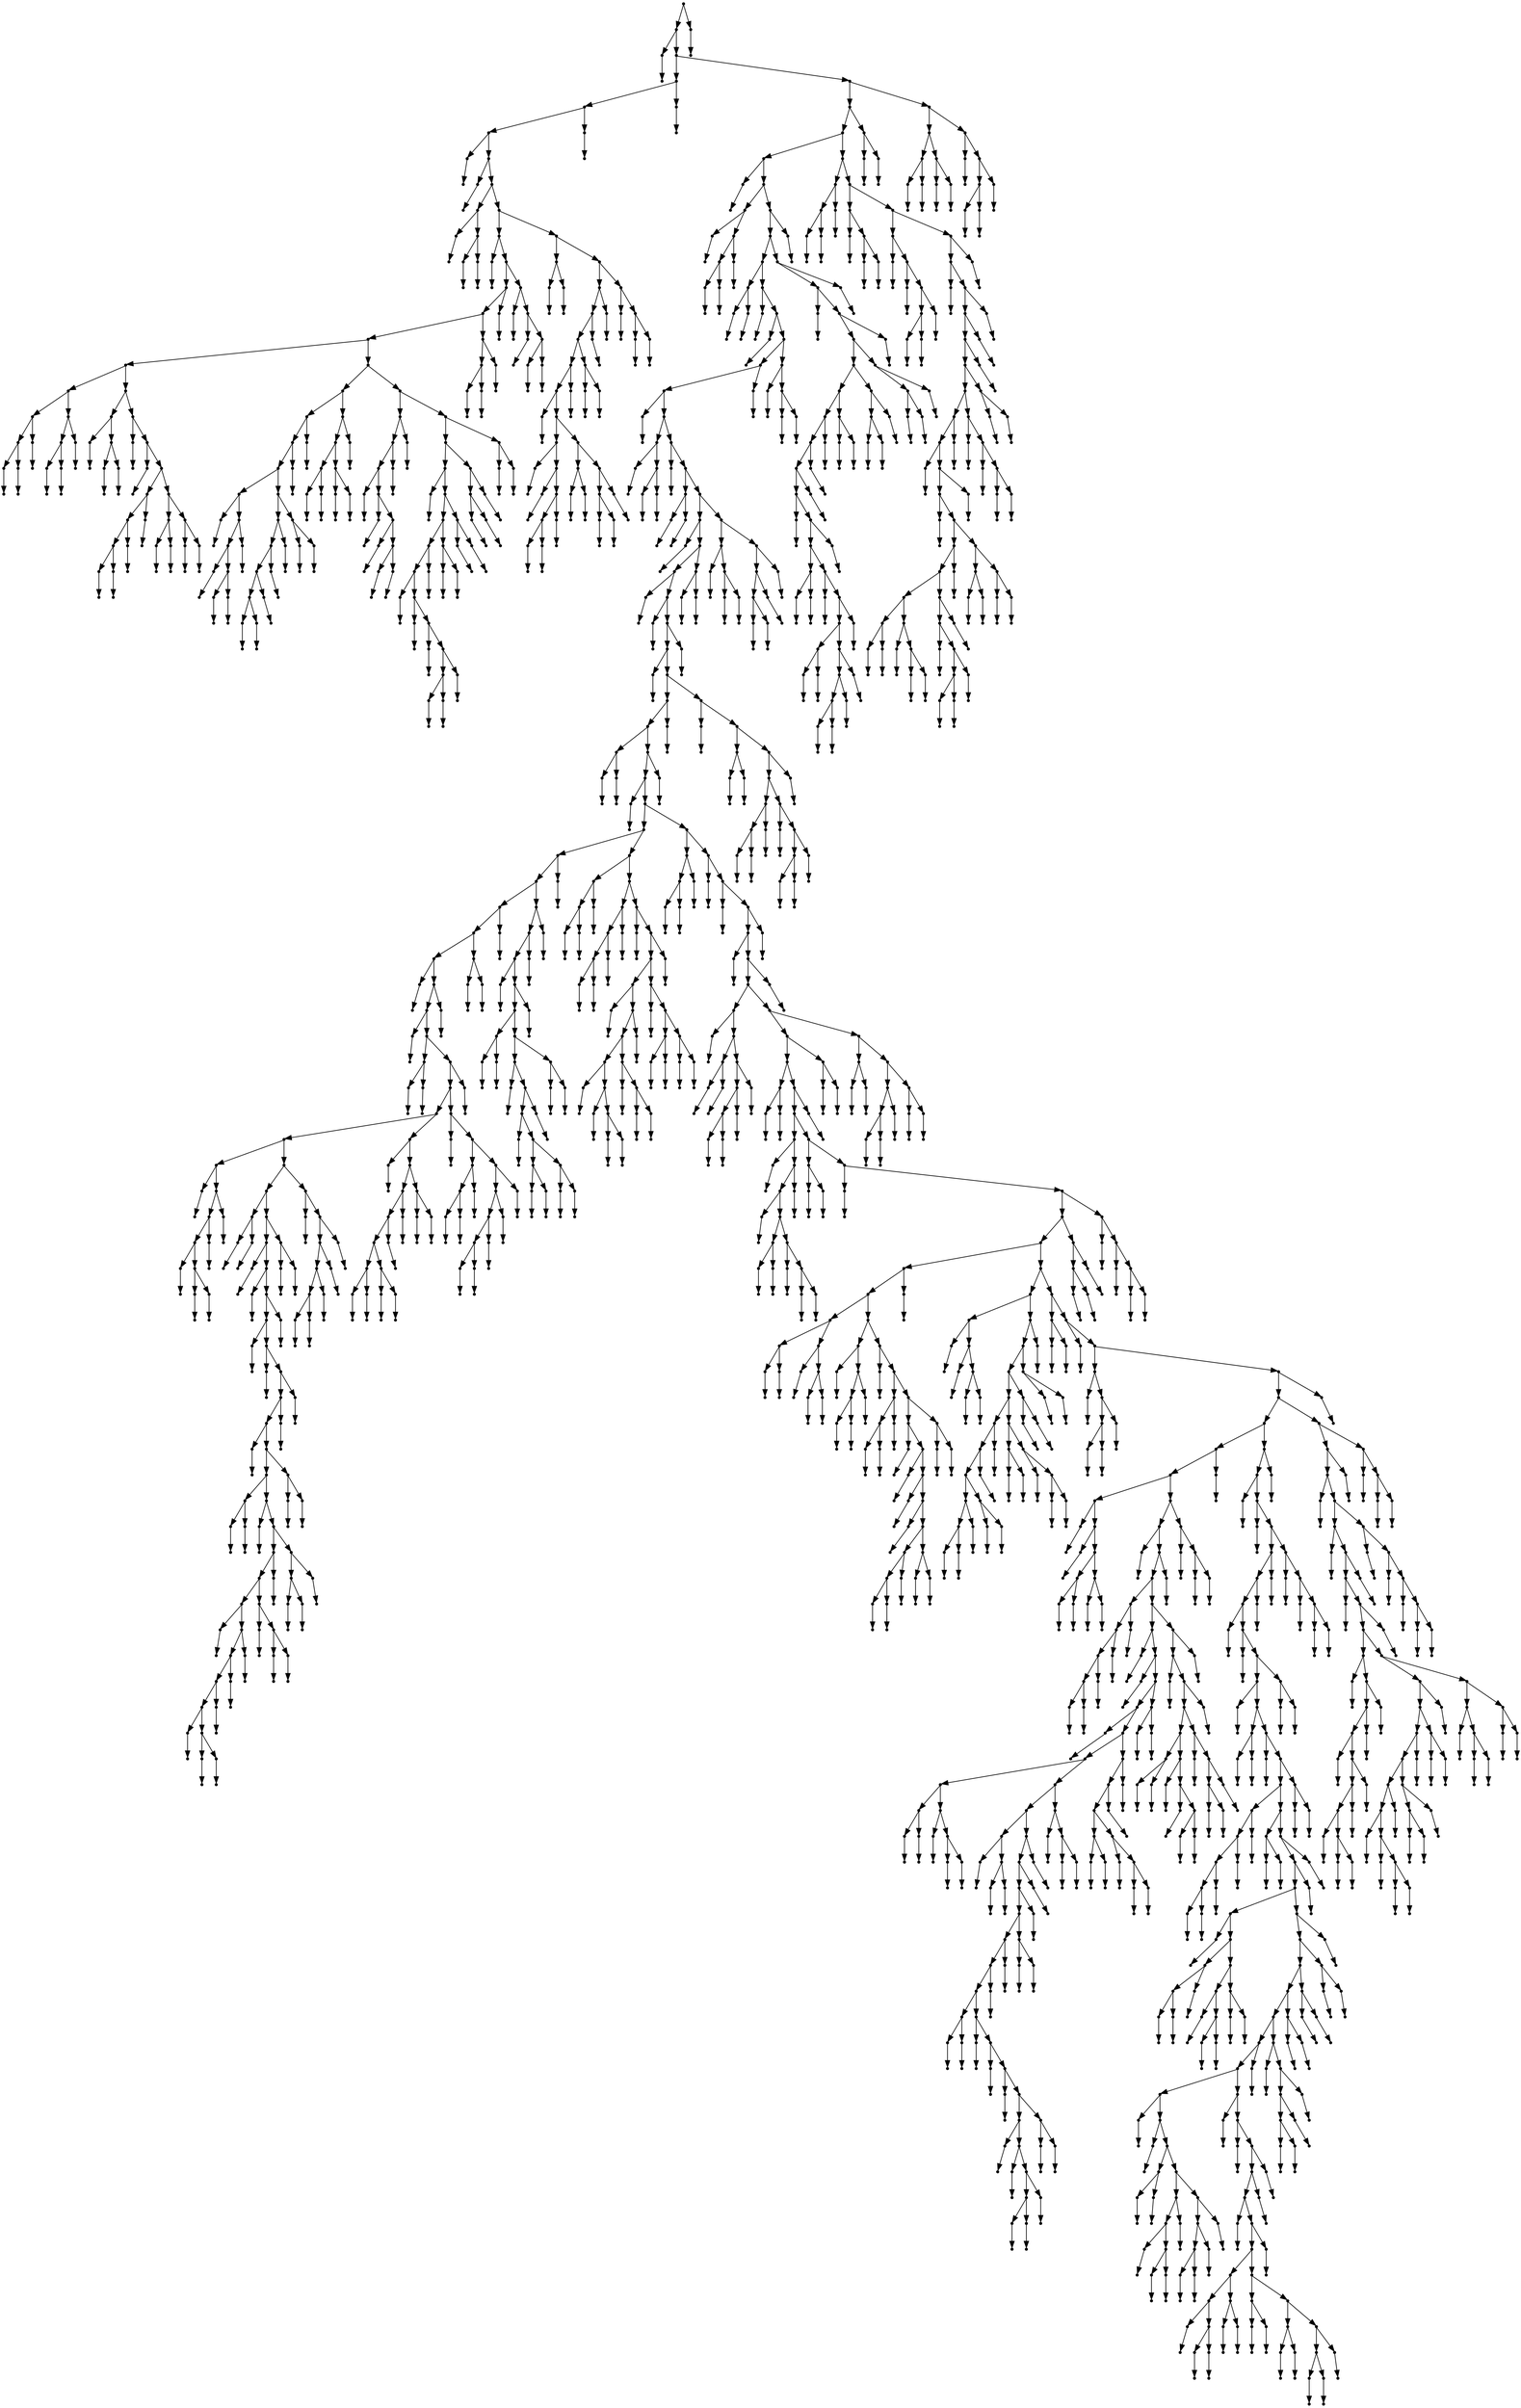 digraph {
  1885 [shape=point];
  1882 [shape=point];
  1 [shape=point];
  0 [shape=point];
  1881 [shape=point];
  297 [shape=point];
  294 [shape=point];
  291 [shape=point];
  3 [shape=point];
  2 [shape=point];
  290 [shape=point];
  5 [shape=point];
  4 [shape=point];
  289 [shape=point];
  13 [shape=point];
  7 [shape=point];
  6 [shape=point];
  12 [shape=point];
  9 [shape=point];
  8 [shape=point];
  11 [shape=point];
  10 [shape=point];
  288 [shape=point];
  225 [shape=point];
  15 [shape=point];
  14 [shape=point];
  224 [shape=point];
  212 [shape=point];
  209 [shape=point];
  200 [shape=point];
  71 [shape=point];
  32 [shape=point];
  23 [shape=point];
  20 [shape=point];
  17 [shape=point];
  16 [shape=point];
  19 [shape=point];
  18 [shape=point];
  22 [shape=point];
  21 [shape=point];
  31 [shape=point];
  28 [shape=point];
  25 [shape=point];
  24 [shape=point];
  27 [shape=point];
  26 [shape=point];
  30 [shape=point];
  29 [shape=point];
  70 [shape=point];
  40 [shape=point];
  34 [shape=point];
  33 [shape=point];
  39 [shape=point];
  36 [shape=point];
  35 [shape=point];
  38 [shape=point];
  37 [shape=point];
  69 [shape=point];
  42 [shape=point];
  41 [shape=point];
  68 [shape=point];
  44 [shape=point];
  43 [shape=point];
  67 [shape=point];
  55 [shape=point];
  52 [shape=point];
  49 [shape=point];
  46 [shape=point];
  45 [shape=point];
  48 [shape=point];
  47 [shape=point];
  51 [shape=point];
  50 [shape=point];
  54 [shape=point];
  53 [shape=point];
  66 [shape=point];
  60 [shape=point];
  57 [shape=point];
  56 [shape=point];
  59 [shape=point];
  58 [shape=point];
  65 [shape=point];
  62 [shape=point];
  61 [shape=point];
  64 [shape=point];
  63 [shape=point];
  199 [shape=point];
  127 [shape=point];
  112 [shape=point];
  109 [shape=point];
  106 [shape=point];
  85 [shape=point];
  73 [shape=point];
  72 [shape=point];
  84 [shape=point];
  81 [shape=point];
  75 [shape=point];
  74 [shape=point];
  80 [shape=point];
  77 [shape=point];
  76 [shape=point];
  79 [shape=point];
  78 [shape=point];
  83 [shape=point];
  82 [shape=point];
  105 [shape=point];
  99 [shape=point];
  96 [shape=point];
  93 [shape=point];
  90 [shape=point];
  87 [shape=point];
  86 [shape=point];
  89 [shape=point];
  88 [shape=point];
  92 [shape=point];
  91 [shape=point];
  95 [shape=point];
  94 [shape=point];
  98 [shape=point];
  97 [shape=point];
  104 [shape=point];
  101 [shape=point];
  100 [shape=point];
  103 [shape=point];
  102 [shape=point];
  108 [shape=point];
  107 [shape=point];
  111 [shape=point];
  110 [shape=point];
  126 [shape=point];
  123 [shape=point];
  117 [shape=point];
  114 [shape=point];
  113 [shape=point];
  116 [shape=point];
  115 [shape=point];
  122 [shape=point];
  119 [shape=point];
  118 [shape=point];
  121 [shape=point];
  120 [shape=point];
  125 [shape=point];
  124 [shape=point];
  198 [shape=point];
  147 [shape=point];
  144 [shape=point];
  141 [shape=point];
  129 [shape=point];
  128 [shape=point];
  140 [shape=point];
  131 [shape=point];
  130 [shape=point];
  139 [shape=point];
  133 [shape=point];
  132 [shape=point];
  138 [shape=point];
  135 [shape=point];
  134 [shape=point];
  137 [shape=point];
  136 [shape=point];
  143 [shape=point];
  142 [shape=point];
  146 [shape=point];
  145 [shape=point];
  197 [shape=point];
  191 [shape=point];
  182 [shape=point];
  149 [shape=point];
  148 [shape=point];
  181 [shape=point];
  175 [shape=point];
  169 [shape=point];
  166 [shape=point];
  151 [shape=point];
  150 [shape=point];
  165 [shape=point];
  153 [shape=point];
  152 [shape=point];
  164 [shape=point];
  155 [shape=point];
  154 [shape=point];
  163 [shape=point];
  160 [shape=point];
  157 [shape=point];
  156 [shape=point];
  159 [shape=point];
  158 [shape=point];
  162 [shape=point];
  161 [shape=point];
  168 [shape=point];
  167 [shape=point];
  174 [shape=point];
  171 [shape=point];
  170 [shape=point];
  173 [shape=point];
  172 [shape=point];
  180 [shape=point];
  177 [shape=point];
  176 [shape=point];
  179 [shape=point];
  178 [shape=point];
  190 [shape=point];
  187 [shape=point];
  184 [shape=point];
  183 [shape=point];
  186 [shape=point];
  185 [shape=point];
  189 [shape=point];
  188 [shape=point];
  196 [shape=point];
  193 [shape=point];
  192 [shape=point];
  195 [shape=point];
  194 [shape=point];
  208 [shape=point];
  205 [shape=point];
  202 [shape=point];
  201 [shape=point];
  204 [shape=point];
  203 [shape=point];
  207 [shape=point];
  206 [shape=point];
  211 [shape=point];
  210 [shape=point];
  223 [shape=point];
  214 [shape=point];
  213 [shape=point];
  222 [shape=point];
  216 [shape=point];
  215 [shape=point];
  221 [shape=point];
  218 [shape=point];
  217 [shape=point];
  220 [shape=point];
  219 [shape=point];
  287 [shape=point];
  230 [shape=point];
  227 [shape=point];
  226 [shape=point];
  229 [shape=point];
  228 [shape=point];
  286 [shape=point];
  277 [shape=point];
  274 [shape=point];
  271 [shape=point];
  265 [shape=point];
  262 [shape=point];
  232 [shape=point];
  231 [shape=point];
  261 [shape=point];
  246 [shape=point];
  234 [shape=point];
  233 [shape=point];
  245 [shape=point];
  236 [shape=point];
  235 [shape=point];
  244 [shape=point];
  241 [shape=point];
  238 [shape=point];
  237 [shape=point];
  240 [shape=point];
  239 [shape=point];
  243 [shape=point];
  242 [shape=point];
  260 [shape=point];
  251 [shape=point];
  248 [shape=point];
  247 [shape=point];
  250 [shape=point];
  249 [shape=point];
  259 [shape=point];
  256 [shape=point];
  253 [shape=point];
  252 [shape=point];
  255 [shape=point];
  254 [shape=point];
  258 [shape=point];
  257 [shape=point];
  264 [shape=point];
  263 [shape=point];
  270 [shape=point];
  267 [shape=point];
  266 [shape=point];
  269 [shape=point];
  268 [shape=point];
  273 [shape=point];
  272 [shape=point];
  276 [shape=point];
  275 [shape=point];
  285 [shape=point];
  279 [shape=point];
  278 [shape=point];
  284 [shape=point];
  281 [shape=point];
  280 [shape=point];
  283 [shape=point];
  282 [shape=point];
  293 [shape=point];
  292 [shape=point];
  296 [shape=point];
  295 [shape=point];
  1880 [shape=point];
  1856 [shape=point];
  1850 [shape=point];
  1727 [shape=point];
  299 [shape=point];
  298 [shape=point];
  1726 [shape=point];
  310 [shape=point];
  301 [shape=point];
  300 [shape=point];
  309 [shape=point];
  306 [shape=point];
  303 [shape=point];
  302 [shape=point];
  305 [shape=point];
  304 [shape=point];
  308 [shape=point];
  307 [shape=point];
  1725 [shape=point];
  1722 [shape=point];
  1644 [shape=point];
  315 [shape=point];
  312 [shape=point];
  311 [shape=point];
  314 [shape=point];
  313 [shape=point];
  1643 [shape=point];
  317 [shape=point];
  316 [shape=point];
  1642 [shape=point];
  319 [shape=point];
  318 [shape=point];
  1641 [shape=point];
  1632 [shape=point];
  1629 [shape=point];
  321 [shape=point];
  320 [shape=point];
  1628 [shape=point];
  329 [shape=point];
  323 [shape=point];
  322 [shape=point];
  328 [shape=point];
  325 [shape=point];
  324 [shape=point];
  327 [shape=point];
  326 [shape=point];
  1627 [shape=point];
  331 [shape=point];
  330 [shape=point];
  1626 [shape=point];
  336 [shape=point];
  333 [shape=point];
  332 [shape=point];
  335 [shape=point];
  334 [shape=point];
  1625 [shape=point];
  1604 [shape=point];
  338 [shape=point];
  337 [shape=point];
  1603 [shape=point];
  1597 [shape=point];
  340 [shape=point];
  339 [shape=point];
  1596 [shape=point];
  342 [shape=point];
  341 [shape=point];
  1595 [shape=point];
  1592 [shape=point];
  344 [shape=point];
  343 [shape=point];
  1591 [shape=point];
  1558 [shape=point];
  1555 [shape=point];
  349 [shape=point];
  346 [shape=point];
  345 [shape=point];
  348 [shape=point];
  347 [shape=point];
  1554 [shape=point];
  1551 [shape=point];
  351 [shape=point];
  350 [shape=point];
  1550 [shape=point];
  677 [shape=point];
  608 [shape=point];
  605 [shape=point];
  560 [shape=point];
  557 [shape=point];
  551 [shape=point];
  353 [shape=point];
  352 [shape=point];
  550 [shape=point];
  547 [shape=point];
  355 [shape=point];
  354 [shape=point];
  546 [shape=point];
  360 [shape=point];
  357 [shape=point];
  356 [shape=point];
  359 [shape=point];
  358 [shape=point];
  545 [shape=point];
  542 [shape=point];
  515 [shape=point];
  488 [shape=point];
  377 [shape=point];
  362 [shape=point];
  361 [shape=point];
  376 [shape=point];
  373 [shape=point];
  370 [shape=point];
  364 [shape=point];
  363 [shape=point];
  369 [shape=point];
  366 [shape=point];
  365 [shape=point];
  368 [shape=point];
  367 [shape=point];
  372 [shape=point];
  371 [shape=point];
  375 [shape=point];
  374 [shape=point];
  487 [shape=point];
  469 [shape=point];
  382 [shape=point];
  379 [shape=point];
  378 [shape=point];
  381 [shape=point];
  380 [shape=point];
  468 [shape=point];
  462 [shape=point];
  384 [shape=point];
  383 [shape=point];
  461 [shape=point];
  386 [shape=point];
  385 [shape=point];
  460 [shape=point];
  457 [shape=point];
  388 [shape=point];
  387 [shape=point];
  456 [shape=point];
  390 [shape=point];
  389 [shape=point];
  455 [shape=point];
  452 [shape=point];
  449 [shape=point];
  392 [shape=point];
  391 [shape=point];
  448 [shape=point];
  442 [shape=point];
  397 [shape=point];
  394 [shape=point];
  393 [shape=point];
  396 [shape=point];
  395 [shape=point];
  441 [shape=point];
  399 [shape=point];
  398 [shape=point];
  440 [shape=point];
  431 [shape=point];
  428 [shape=point];
  419 [shape=point];
  401 [shape=point];
  400 [shape=point];
  418 [shape=point];
  415 [shape=point];
  412 [shape=point];
  409 [shape=point];
  403 [shape=point];
  402 [shape=point];
  408 [shape=point];
  405 [shape=point];
  404 [shape=point];
  407 [shape=point];
  406 [shape=point];
  411 [shape=point];
  410 [shape=point];
  414 [shape=point];
  413 [shape=point];
  417 [shape=point];
  416 [shape=point];
  427 [shape=point];
  421 [shape=point];
  420 [shape=point];
  426 [shape=point];
  423 [shape=point];
  422 [shape=point];
  425 [shape=point];
  424 [shape=point];
  430 [shape=point];
  429 [shape=point];
  439 [shape=point];
  436 [shape=point];
  433 [shape=point];
  432 [shape=point];
  435 [shape=point];
  434 [shape=point];
  438 [shape=point];
  437 [shape=point];
  447 [shape=point];
  444 [shape=point];
  443 [shape=point];
  446 [shape=point];
  445 [shape=point];
  451 [shape=point];
  450 [shape=point];
  454 [shape=point];
  453 [shape=point];
  459 [shape=point];
  458 [shape=point];
  467 [shape=point];
  464 [shape=point];
  463 [shape=point];
  466 [shape=point];
  465 [shape=point];
  486 [shape=point];
  471 [shape=point];
  470 [shape=point];
  485 [shape=point];
  482 [shape=point];
  479 [shape=point];
  476 [shape=point];
  473 [shape=point];
  472 [shape=point];
  475 [shape=point];
  474 [shape=point];
  478 [shape=point];
  477 [shape=point];
  481 [shape=point];
  480 [shape=point];
  484 [shape=point];
  483 [shape=point];
  514 [shape=point];
  490 [shape=point];
  489 [shape=point];
  513 [shape=point];
  507 [shape=point];
  504 [shape=point];
  501 [shape=point];
  495 [shape=point];
  492 [shape=point];
  491 [shape=point];
  494 [shape=point];
  493 [shape=point];
  500 [shape=point];
  497 [shape=point];
  496 [shape=point];
  499 [shape=point];
  498 [shape=point];
  503 [shape=point];
  502 [shape=point];
  506 [shape=point];
  505 [shape=point];
  512 [shape=point];
  509 [shape=point];
  508 [shape=point];
  511 [shape=point];
  510 [shape=point];
  541 [shape=point];
  517 [shape=point];
  516 [shape=point];
  540 [shape=point];
  525 [shape=point];
  522 [shape=point];
  519 [shape=point];
  518 [shape=point];
  521 [shape=point];
  520 [shape=point];
  524 [shape=point];
  523 [shape=point];
  539 [shape=point];
  536 [shape=point];
  533 [shape=point];
  530 [shape=point];
  527 [shape=point];
  526 [shape=point];
  529 [shape=point];
  528 [shape=point];
  532 [shape=point];
  531 [shape=point];
  535 [shape=point];
  534 [shape=point];
  538 [shape=point];
  537 [shape=point];
  544 [shape=point];
  543 [shape=point];
  549 [shape=point];
  548 [shape=point];
  556 [shape=point];
  553 [shape=point];
  552 [shape=point];
  555 [shape=point];
  554 [shape=point];
  559 [shape=point];
  558 [shape=point];
  604 [shape=point];
  601 [shape=point];
  598 [shape=point];
  562 [shape=point];
  561 [shape=point];
  597 [shape=point];
  594 [shape=point];
  567 [shape=point];
  564 [shape=point];
  563 [shape=point];
  566 [shape=point];
  565 [shape=point];
  593 [shape=point];
  587 [shape=point];
  569 [shape=point];
  568 [shape=point];
  586 [shape=point];
  583 [shape=point];
  571 [shape=point];
  570 [shape=point];
  582 [shape=point];
  576 [shape=point];
  573 [shape=point];
  572 [shape=point];
  575 [shape=point];
  574 [shape=point];
  581 [shape=point];
  578 [shape=point];
  577 [shape=point];
  580 [shape=point];
  579 [shape=point];
  585 [shape=point];
  584 [shape=point];
  592 [shape=point];
  589 [shape=point];
  588 [shape=point];
  591 [shape=point];
  590 [shape=point];
  596 [shape=point];
  595 [shape=point];
  600 [shape=point];
  599 [shape=point];
  603 [shape=point];
  602 [shape=point];
  607 [shape=point];
  606 [shape=point];
  676 [shape=point];
  616 [shape=point];
  613 [shape=point];
  610 [shape=point];
  609 [shape=point];
  612 [shape=point];
  611 [shape=point];
  615 [shape=point];
  614 [shape=point];
  675 [shape=point];
  627 [shape=point];
  624 [shape=point];
  621 [shape=point];
  618 [shape=point];
  617 [shape=point];
  620 [shape=point];
  619 [shape=point];
  623 [shape=point];
  622 [shape=point];
  626 [shape=point];
  625 [shape=point];
  674 [shape=point];
  629 [shape=point];
  628 [shape=point];
  673 [shape=point];
  670 [shape=point];
  655 [shape=point];
  631 [shape=point];
  630 [shape=point];
  654 [shape=point];
  651 [shape=point];
  642 [shape=point];
  633 [shape=point];
  632 [shape=point];
  641 [shape=point];
  635 [shape=point];
  634 [shape=point];
  640 [shape=point];
  637 [shape=point];
  636 [shape=point];
  639 [shape=point];
  638 [shape=point];
  650 [shape=point];
  644 [shape=point];
  643 [shape=point];
  649 [shape=point];
  646 [shape=point];
  645 [shape=point];
  648 [shape=point];
  647 [shape=point];
  653 [shape=point];
  652 [shape=point];
  669 [shape=point];
  657 [shape=point];
  656 [shape=point];
  668 [shape=point];
  662 [shape=point];
  659 [shape=point];
  658 [shape=point];
  661 [shape=point];
  660 [shape=point];
  667 [shape=point];
  664 [shape=point];
  663 [shape=point];
  666 [shape=point];
  665 [shape=point];
  672 [shape=point];
  671 [shape=point];
  1549 [shape=point];
  685 [shape=point];
  682 [shape=point];
  679 [shape=point];
  678 [shape=point];
  681 [shape=point];
  680 [shape=point];
  684 [shape=point];
  683 [shape=point];
  1548 [shape=point];
  687 [shape=point];
  686 [shape=point];
  1547 [shape=point];
  689 [shape=point];
  688 [shape=point];
  1546 [shape=point];
  1543 [shape=point];
  691 [shape=point];
  690 [shape=point];
  1542 [shape=point];
  1539 [shape=point];
  711 [shape=point];
  693 [shape=point];
  692 [shape=point];
  710 [shape=point];
  698 [shape=point];
  695 [shape=point];
  694 [shape=point];
  697 [shape=point];
  696 [shape=point];
  709 [shape=point];
  706 [shape=point];
  703 [shape=point];
  700 [shape=point];
  699 [shape=point];
  702 [shape=point];
  701 [shape=point];
  705 [shape=point];
  704 [shape=point];
  708 [shape=point];
  707 [shape=point];
  1538 [shape=point];
  1517 [shape=point];
  1511 [shape=point];
  716 [shape=point];
  713 [shape=point];
  712 [shape=point];
  715 [shape=point];
  714 [shape=point];
  1510 [shape=point];
  1507 [shape=point];
  739 [shape=point];
  718 [shape=point];
  717 [shape=point];
  738 [shape=point];
  735 [shape=point];
  720 [shape=point];
  719 [shape=point];
  734 [shape=point];
  725 [shape=point];
  722 [shape=point];
  721 [shape=point];
  724 [shape=point];
  723 [shape=point];
  733 [shape=point];
  727 [shape=point];
  726 [shape=point];
  732 [shape=point];
  729 [shape=point];
  728 [shape=point];
  731 [shape=point];
  730 [shape=point];
  737 [shape=point];
  736 [shape=point];
  1506 [shape=point];
  744 [shape=point];
  741 [shape=point];
  740 [shape=point];
  743 [shape=point];
  742 [shape=point];
  1505 [shape=point];
  746 [shape=point];
  745 [shape=point];
  1504 [shape=point];
  1492 [shape=point];
  1483 [shape=point];
  820 [shape=point];
  817 [shape=point];
  760 [shape=point];
  751 [shape=point];
  748 [shape=point];
  747 [shape=point];
  750 [shape=point];
  749 [shape=point];
  759 [shape=point];
  753 [shape=point];
  752 [shape=point];
  758 [shape=point];
  755 [shape=point];
  754 [shape=point];
  757 [shape=point];
  756 [shape=point];
  816 [shape=point];
  771 [shape=point];
  762 [shape=point];
  761 [shape=point];
  770 [shape=point];
  767 [shape=point];
  764 [shape=point];
  763 [shape=point];
  766 [shape=point];
  765 [shape=point];
  769 [shape=point];
  768 [shape=point];
  815 [shape=point];
  773 [shape=point];
  772 [shape=point];
  814 [shape=point];
  781 [shape=point];
  778 [shape=point];
  775 [shape=point];
  774 [shape=point];
  777 [shape=point];
  776 [shape=point];
  780 [shape=point];
  779 [shape=point];
  813 [shape=point];
  807 [shape=point];
  783 [shape=point];
  782 [shape=point];
  806 [shape=point];
  785 [shape=point];
  784 [shape=point];
  805 [shape=point];
  787 [shape=point];
  786 [shape=point];
  804 [shape=point];
  789 [shape=point];
  788 [shape=point];
  803 [shape=point];
  797 [shape=point];
  794 [shape=point];
  791 [shape=point];
  790 [shape=point];
  793 [shape=point];
  792 [shape=point];
  796 [shape=point];
  795 [shape=point];
  802 [shape=point];
  799 [shape=point];
  798 [shape=point];
  801 [shape=point];
  800 [shape=point];
  812 [shape=point];
  809 [shape=point];
  808 [shape=point];
  811 [shape=point];
  810 [shape=point];
  819 [shape=point];
  818 [shape=point];
  1482 [shape=point];
  882 [shape=point];
  831 [shape=point];
  822 [shape=point];
  821 [shape=point];
  830 [shape=point];
  824 [shape=point];
  823 [shape=point];
  829 [shape=point];
  826 [shape=point];
  825 [shape=point];
  828 [shape=point];
  827 [shape=point];
  881 [shape=point];
  878 [shape=point];
  872 [shape=point];
  866 [shape=point];
  851 [shape=point];
  848 [shape=point];
  845 [shape=point];
  839 [shape=point];
  836 [shape=point];
  833 [shape=point];
  832 [shape=point];
  835 [shape=point];
  834 [shape=point];
  838 [shape=point];
  837 [shape=point];
  844 [shape=point];
  841 [shape=point];
  840 [shape=point];
  843 [shape=point];
  842 [shape=point];
  847 [shape=point];
  846 [shape=point];
  850 [shape=point];
  849 [shape=point];
  865 [shape=point];
  856 [shape=point];
  853 [shape=point];
  852 [shape=point];
  855 [shape=point];
  854 [shape=point];
  864 [shape=point];
  858 [shape=point];
  857 [shape=point];
  863 [shape=point];
  860 [shape=point];
  859 [shape=point];
  862 [shape=point];
  861 [shape=point];
  871 [shape=point];
  868 [shape=point];
  867 [shape=point];
  870 [shape=point];
  869 [shape=point];
  877 [shape=point];
  874 [shape=point];
  873 [shape=point];
  876 [shape=point];
  875 [shape=point];
  880 [shape=point];
  879 [shape=point];
  1481 [shape=point];
  887 [shape=point];
  884 [shape=point];
  883 [shape=point];
  886 [shape=point];
  885 [shape=point];
  1480 [shape=point];
  889 [shape=point];
  888 [shape=point];
  1479 [shape=point];
  900 [shape=point];
  891 [shape=point];
  890 [shape=point];
  899 [shape=point];
  896 [shape=point];
  893 [shape=point];
  892 [shape=point];
  895 [shape=point];
  894 [shape=point];
  898 [shape=point];
  897 [shape=point];
  1478 [shape=point];
  1475 [shape=point];
  1355 [shape=point];
  1115 [shape=point];
  1112 [shape=point];
  917 [shape=point];
  902 [shape=point];
  901 [shape=point];
  916 [shape=point];
  904 [shape=point];
  903 [shape=point];
  915 [shape=point];
  909 [shape=point];
  906 [shape=point];
  905 [shape=point];
  908 [shape=point];
  907 [shape=point];
  914 [shape=point];
  911 [shape=point];
  910 [shape=point];
  913 [shape=point];
  912 [shape=point];
  1111 [shape=point];
  1102 [shape=point];
  919 [shape=point];
  918 [shape=point];
  1101 [shape=point];
  1098 [shape=point];
  933 [shape=point];
  930 [shape=point];
  927 [shape=point];
  924 [shape=point];
  921 [shape=point];
  920 [shape=point];
  923 [shape=point];
  922 [shape=point];
  926 [shape=point];
  925 [shape=point];
  929 [shape=point];
  928 [shape=point];
  932 [shape=point];
  931 [shape=point];
  1097 [shape=point];
  1058 [shape=point];
  935 [shape=point];
  934 [shape=point];
  1057 [shape=point];
  937 [shape=point];
  936 [shape=point];
  1056 [shape=point];
  1050 [shape=point];
  939 [shape=point];
  938 [shape=point];
  1049 [shape=point];
  1028 [shape=point];
  953 [shape=point];
  944 [shape=point];
  941 [shape=point];
  940 [shape=point];
  943 [shape=point];
  942 [shape=point];
  952 [shape=point];
  946 [shape=point];
  945 [shape=point];
  951 [shape=point];
  948 [shape=point];
  947 [shape=point];
  950 [shape=point];
  949 [shape=point];
  1027 [shape=point];
  1018 [shape=point];
  961 [shape=point];
  955 [shape=point];
  954 [shape=point];
  960 [shape=point];
  957 [shape=point];
  956 [shape=point];
  959 [shape=point];
  958 [shape=point];
  1017 [shape=point];
  1014 [shape=point];
  1011 [shape=point];
  1008 [shape=point];
  1002 [shape=point];
  999 [shape=point];
  996 [shape=point];
  966 [shape=point];
  963 [shape=point];
  962 [shape=point];
  965 [shape=point];
  964 [shape=point];
  995 [shape=point];
  968 [shape=point];
  967 [shape=point];
  994 [shape=point];
  970 [shape=point];
  969 [shape=point];
  993 [shape=point];
  972 [shape=point];
  971 [shape=point];
  992 [shape=point];
  986 [shape=point];
  974 [shape=point];
  973 [shape=point];
  985 [shape=point];
  976 [shape=point];
  975 [shape=point];
  984 [shape=point];
  981 [shape=point];
  978 [shape=point];
  977 [shape=point];
  980 [shape=point];
  979 [shape=point];
  983 [shape=point];
  982 [shape=point];
  991 [shape=point];
  988 [shape=point];
  987 [shape=point];
  990 [shape=point];
  989 [shape=point];
  998 [shape=point];
  997 [shape=point];
  1001 [shape=point];
  1000 [shape=point];
  1007 [shape=point];
  1004 [shape=point];
  1003 [shape=point];
  1006 [shape=point];
  1005 [shape=point];
  1010 [shape=point];
  1009 [shape=point];
  1013 [shape=point];
  1012 [shape=point];
  1016 [shape=point];
  1015 [shape=point];
  1026 [shape=point];
  1020 [shape=point];
  1019 [shape=point];
  1025 [shape=point];
  1022 [shape=point];
  1021 [shape=point];
  1024 [shape=point];
  1023 [shape=point];
  1048 [shape=point];
  1045 [shape=point];
  1042 [shape=point];
  1033 [shape=point];
  1030 [shape=point];
  1029 [shape=point];
  1032 [shape=point];
  1031 [shape=point];
  1041 [shape=point];
  1035 [shape=point];
  1034 [shape=point];
  1040 [shape=point];
  1037 [shape=point];
  1036 [shape=point];
  1039 [shape=point];
  1038 [shape=point];
  1044 [shape=point];
  1043 [shape=point];
  1047 [shape=point];
  1046 [shape=point];
  1055 [shape=point];
  1052 [shape=point];
  1051 [shape=point];
  1054 [shape=point];
  1053 [shape=point];
  1096 [shape=point];
  1093 [shape=point];
  1060 [shape=point];
  1059 [shape=point];
  1092 [shape=point];
  1089 [shape=point];
  1077 [shape=point];
  1065 [shape=point];
  1062 [shape=point];
  1061 [shape=point];
  1064 [shape=point];
  1063 [shape=point];
  1076 [shape=point];
  1067 [shape=point];
  1066 [shape=point];
  1075 [shape=point];
  1069 [shape=point];
  1068 [shape=point];
  1074 [shape=point];
  1071 [shape=point];
  1070 [shape=point];
  1073 [shape=point];
  1072 [shape=point];
  1088 [shape=point];
  1079 [shape=point];
  1078 [shape=point];
  1087 [shape=point];
  1084 [shape=point];
  1081 [shape=point];
  1080 [shape=point];
  1083 [shape=point];
  1082 [shape=point];
  1086 [shape=point];
  1085 [shape=point];
  1091 [shape=point];
  1090 [shape=point];
  1095 [shape=point];
  1094 [shape=point];
  1100 [shape=point];
  1099 [shape=point];
  1110 [shape=point];
  1104 [shape=point];
  1103 [shape=point];
  1109 [shape=point];
  1106 [shape=point];
  1105 [shape=point];
  1108 [shape=point];
  1107 [shape=point];
  1114 [shape=point];
  1113 [shape=point];
  1354 [shape=point];
  1351 [shape=point];
  1117 [shape=point];
  1116 [shape=point];
  1350 [shape=point];
  1119 [shape=point];
  1118 [shape=point];
  1349 [shape=point];
  1337 [shape=point];
  1334 [shape=point];
  1331 [shape=point];
  1121 [shape=point];
  1120 [shape=point];
  1330 [shape=point];
  1123 [shape=point];
  1122 [shape=point];
  1329 [shape=point];
  1323 [shape=point];
  1125 [shape=point];
  1124 [shape=point];
  1322 [shape=point];
  1130 [shape=point];
  1127 [shape=point];
  1126 [shape=point];
  1129 [shape=point];
  1128 [shape=point];
  1321 [shape=point];
  1132 [shape=point];
  1131 [shape=point];
  1320 [shape=point];
  1314 [shape=point];
  1146 [shape=point];
  1143 [shape=point];
  1140 [shape=point];
  1137 [shape=point];
  1134 [shape=point];
  1133 [shape=point];
  1136 [shape=point];
  1135 [shape=point];
  1139 [shape=point];
  1138 [shape=point];
  1142 [shape=point];
  1141 [shape=point];
  1145 [shape=point];
  1144 [shape=point];
  1313 [shape=point];
  1151 [shape=point];
  1148 [shape=point];
  1147 [shape=point];
  1150 [shape=point];
  1149 [shape=point];
  1312 [shape=point];
  1309 [shape=point];
  1306 [shape=point];
  1177 [shape=point];
  1153 [shape=point];
  1152 [shape=point];
  1176 [shape=point];
  1161 [shape=point];
  1158 [shape=point];
  1155 [shape=point];
  1154 [shape=point];
  1157 [shape=point];
  1156 [shape=point];
  1160 [shape=point];
  1159 [shape=point];
  1175 [shape=point];
  1169 [shape=point];
  1163 [shape=point];
  1162 [shape=point];
  1168 [shape=point];
  1165 [shape=point];
  1164 [shape=point];
  1167 [shape=point];
  1166 [shape=point];
  1174 [shape=point];
  1171 [shape=point];
  1170 [shape=point];
  1173 [shape=point];
  1172 [shape=point];
  1305 [shape=point];
  1302 [shape=point];
  1296 [shape=point];
  1290 [shape=point];
  1284 [shape=point];
  1269 [shape=point];
  1266 [shape=point];
  1212 [shape=point];
  1179 [shape=point];
  1178 [shape=point];
  1211 [shape=point];
  1181 [shape=point];
  1180 [shape=point];
  1210 [shape=point];
  1186 [shape=point];
  1183 [shape=point];
  1182 [shape=point];
  1185 [shape=point];
  1184 [shape=point];
  1209 [shape=point];
  1197 [shape=point];
  1194 [shape=point];
  1188 [shape=point];
  1187 [shape=point];
  1193 [shape=point];
  1190 [shape=point];
  1189 [shape=point];
  1192 [shape=point];
  1191 [shape=point];
  1196 [shape=point];
  1195 [shape=point];
  1208 [shape=point];
  1205 [shape=point];
  1202 [shape=point];
  1199 [shape=point];
  1198 [shape=point];
  1201 [shape=point];
  1200 [shape=point];
  1204 [shape=point];
  1203 [shape=point];
  1207 [shape=point];
  1206 [shape=point];
  1265 [shape=point];
  1214 [shape=point];
  1213 [shape=point];
  1264 [shape=point];
  1216 [shape=point];
  1215 [shape=point];
  1263 [shape=point];
  1260 [shape=point];
  1257 [shape=point];
  1218 [shape=point];
  1217 [shape=point];
  1256 [shape=point];
  1253 [shape=point];
  1232 [shape=point];
  1226 [shape=point];
  1220 [shape=point];
  1219 [shape=point];
  1225 [shape=point];
  1222 [shape=point];
  1221 [shape=point];
  1224 [shape=point];
  1223 [shape=point];
  1231 [shape=point];
  1228 [shape=point];
  1227 [shape=point];
  1230 [shape=point];
  1229 [shape=point];
  1252 [shape=point];
  1237 [shape=point];
  1234 [shape=point];
  1233 [shape=point];
  1236 [shape=point];
  1235 [shape=point];
  1251 [shape=point];
  1242 [shape=point];
  1239 [shape=point];
  1238 [shape=point];
  1241 [shape=point];
  1240 [shape=point];
  1250 [shape=point];
  1247 [shape=point];
  1244 [shape=point];
  1243 [shape=point];
  1246 [shape=point];
  1245 [shape=point];
  1249 [shape=point];
  1248 [shape=point];
  1255 [shape=point];
  1254 [shape=point];
  1259 [shape=point];
  1258 [shape=point];
  1262 [shape=point];
  1261 [shape=point];
  1268 [shape=point];
  1267 [shape=point];
  1283 [shape=point];
  1271 [shape=point];
  1270 [shape=point];
  1282 [shape=point];
  1279 [shape=point];
  1276 [shape=point];
  1273 [shape=point];
  1272 [shape=point];
  1275 [shape=point];
  1274 [shape=point];
  1278 [shape=point];
  1277 [shape=point];
  1281 [shape=point];
  1280 [shape=point];
  1289 [shape=point];
  1286 [shape=point];
  1285 [shape=point];
  1288 [shape=point];
  1287 [shape=point];
  1295 [shape=point];
  1292 [shape=point];
  1291 [shape=point];
  1294 [shape=point];
  1293 [shape=point];
  1301 [shape=point];
  1298 [shape=point];
  1297 [shape=point];
  1300 [shape=point];
  1299 [shape=point];
  1304 [shape=point];
  1303 [shape=point];
  1308 [shape=point];
  1307 [shape=point];
  1311 [shape=point];
  1310 [shape=point];
  1319 [shape=point];
  1316 [shape=point];
  1315 [shape=point];
  1318 [shape=point];
  1317 [shape=point];
  1328 [shape=point];
  1325 [shape=point];
  1324 [shape=point];
  1327 [shape=point];
  1326 [shape=point];
  1333 [shape=point];
  1332 [shape=point];
  1336 [shape=point];
  1335 [shape=point];
  1348 [shape=point];
  1339 [shape=point];
  1338 [shape=point];
  1347 [shape=point];
  1341 [shape=point];
  1340 [shape=point];
  1346 [shape=point];
  1343 [shape=point];
  1342 [shape=point];
  1345 [shape=point];
  1344 [shape=point];
  1353 [shape=point];
  1352 [shape=point];
  1474 [shape=point];
  1465 [shape=point];
  1462 [shape=point];
  1357 [shape=point];
  1356 [shape=point];
  1461 [shape=point];
  1446 [shape=point];
  1359 [shape=point];
  1358 [shape=point];
  1445 [shape=point];
  1442 [shape=point];
  1361 [shape=point];
  1360 [shape=point];
  1441 [shape=point];
  1438 [shape=point];
  1387 [shape=point];
  1363 [shape=point];
  1362 [shape=point];
  1386 [shape=point];
  1383 [shape=point];
  1380 [shape=point];
  1365 [shape=point];
  1364 [shape=point];
  1379 [shape=point];
  1376 [shape=point];
  1373 [shape=point];
  1367 [shape=point];
  1366 [shape=point];
  1372 [shape=point];
  1369 [shape=point];
  1368 [shape=point];
  1371 [shape=point];
  1370 [shape=point];
  1375 [shape=point];
  1374 [shape=point];
  1378 [shape=point];
  1377 [shape=point];
  1382 [shape=point];
  1381 [shape=point];
  1385 [shape=point];
  1384 [shape=point];
  1437 [shape=point];
  1422 [shape=point];
  1419 [shape=point];
  1413 [shape=point];
  1410 [shape=point];
  1401 [shape=point];
  1398 [shape=point];
  1389 [shape=point];
  1388 [shape=point];
  1397 [shape=point];
  1391 [shape=point];
  1390 [shape=point];
  1396 [shape=point];
  1393 [shape=point];
  1392 [shape=point];
  1395 [shape=point];
  1394 [shape=point];
  1400 [shape=point];
  1399 [shape=point];
  1409 [shape=point];
  1406 [shape=point];
  1403 [shape=point];
  1402 [shape=point];
  1405 [shape=point];
  1404 [shape=point];
  1408 [shape=point];
  1407 [shape=point];
  1412 [shape=point];
  1411 [shape=point];
  1418 [shape=point];
  1415 [shape=point];
  1414 [shape=point];
  1417 [shape=point];
  1416 [shape=point];
  1421 [shape=point];
  1420 [shape=point];
  1436 [shape=point];
  1430 [shape=point];
  1424 [shape=point];
  1423 [shape=point];
  1429 [shape=point];
  1426 [shape=point];
  1425 [shape=point];
  1428 [shape=point];
  1427 [shape=point];
  1435 [shape=point];
  1432 [shape=point];
  1431 [shape=point];
  1434 [shape=point];
  1433 [shape=point];
  1440 [shape=point];
  1439 [shape=point];
  1444 [shape=point];
  1443 [shape=point];
  1460 [shape=point];
  1448 [shape=point];
  1447 [shape=point];
  1459 [shape=point];
  1450 [shape=point];
  1449 [shape=point];
  1458 [shape=point];
  1452 [shape=point];
  1451 [shape=point];
  1457 [shape=point];
  1454 [shape=point];
  1453 [shape=point];
  1456 [shape=point];
  1455 [shape=point];
  1464 [shape=point];
  1463 [shape=point];
  1473 [shape=point];
  1467 [shape=point];
  1466 [shape=point];
  1472 [shape=point];
  1469 [shape=point];
  1468 [shape=point];
  1471 [shape=point];
  1470 [shape=point];
  1477 [shape=point];
  1476 [shape=point];
  1491 [shape=point];
  1488 [shape=point];
  1485 [shape=point];
  1484 [shape=point];
  1487 [shape=point];
  1486 [shape=point];
  1490 [shape=point];
  1489 [shape=point];
  1503 [shape=point];
  1494 [shape=point];
  1493 [shape=point];
  1502 [shape=point];
  1496 [shape=point];
  1495 [shape=point];
  1501 [shape=point];
  1498 [shape=point];
  1497 [shape=point];
  1500 [shape=point];
  1499 [shape=point];
  1509 [shape=point];
  1508 [shape=point];
  1516 [shape=point];
  1513 [shape=point];
  1512 [shape=point];
  1515 [shape=point];
  1514 [shape=point];
  1537 [shape=point];
  1522 [shape=point];
  1519 [shape=point];
  1518 [shape=point];
  1521 [shape=point];
  1520 [shape=point];
  1536 [shape=point];
  1530 [shape=point];
  1527 [shape=point];
  1524 [shape=point];
  1523 [shape=point];
  1526 [shape=point];
  1525 [shape=point];
  1529 [shape=point];
  1528 [shape=point];
  1535 [shape=point];
  1532 [shape=point];
  1531 [shape=point];
  1534 [shape=point];
  1533 [shape=point];
  1541 [shape=point];
  1540 [shape=point];
  1545 [shape=point];
  1544 [shape=point];
  1553 [shape=point];
  1552 [shape=point];
  1557 [shape=point];
  1556 [shape=point];
  1590 [shape=point];
  1560 [shape=point];
  1559 [shape=point];
  1589 [shape=point];
  1565 [shape=point];
  1562 [shape=point];
  1561 [shape=point];
  1564 [shape=point];
  1563 [shape=point];
  1588 [shape=point];
  1585 [shape=point];
  1573 [shape=point];
  1570 [shape=point];
  1567 [shape=point];
  1566 [shape=point];
  1569 [shape=point];
  1568 [shape=point];
  1572 [shape=point];
  1571 [shape=point];
  1584 [shape=point];
  1575 [shape=point];
  1574 [shape=point];
  1583 [shape=point];
  1580 [shape=point];
  1577 [shape=point];
  1576 [shape=point];
  1579 [shape=point];
  1578 [shape=point];
  1582 [shape=point];
  1581 [shape=point];
  1587 [shape=point];
  1586 [shape=point];
  1594 [shape=point];
  1593 [shape=point];
  1602 [shape=point];
  1599 [shape=point];
  1598 [shape=point];
  1601 [shape=point];
  1600 [shape=point];
  1624 [shape=point];
  1612 [shape=point];
  1606 [shape=point];
  1605 [shape=point];
  1611 [shape=point];
  1608 [shape=point];
  1607 [shape=point];
  1610 [shape=point];
  1609 [shape=point];
  1623 [shape=point];
  1620 [shape=point];
  1617 [shape=point];
  1614 [shape=point];
  1613 [shape=point];
  1616 [shape=point];
  1615 [shape=point];
  1619 [shape=point];
  1618 [shape=point];
  1622 [shape=point];
  1621 [shape=point];
  1631 [shape=point];
  1630 [shape=point];
  1640 [shape=point];
  1634 [shape=point];
  1633 [shape=point];
  1639 [shape=point];
  1636 [shape=point];
  1635 [shape=point];
  1638 [shape=point];
  1637 [shape=point];
  1721 [shape=point];
  1718 [shape=point];
  1646 [shape=point];
  1645 [shape=point];
  1717 [shape=point];
  1714 [shape=point];
  1705 [shape=point];
  1696 [shape=point];
  1690 [shape=point];
  1687 [shape=point];
  1684 [shape=point];
  1681 [shape=point];
  1648 [shape=point];
  1647 [shape=point];
  1680 [shape=point];
  1677 [shape=point];
  1653 [shape=point];
  1650 [shape=point];
  1649 [shape=point];
  1652 [shape=point];
  1651 [shape=point];
  1676 [shape=point];
  1655 [shape=point];
  1654 [shape=point];
  1675 [shape=point];
  1672 [shape=point];
  1660 [shape=point];
  1657 [shape=point];
  1656 [shape=point];
  1659 [shape=point];
  1658 [shape=point];
  1671 [shape=point];
  1668 [shape=point];
  1665 [shape=point];
  1662 [shape=point];
  1661 [shape=point];
  1664 [shape=point];
  1663 [shape=point];
  1667 [shape=point];
  1666 [shape=point];
  1670 [shape=point];
  1669 [shape=point];
  1674 [shape=point];
  1673 [shape=point];
  1679 [shape=point];
  1678 [shape=point];
  1683 [shape=point];
  1682 [shape=point];
  1686 [shape=point];
  1685 [shape=point];
  1689 [shape=point];
  1688 [shape=point];
  1695 [shape=point];
  1692 [shape=point];
  1691 [shape=point];
  1694 [shape=point];
  1693 [shape=point];
  1704 [shape=point];
  1701 [shape=point];
  1698 [shape=point];
  1697 [shape=point];
  1700 [shape=point];
  1699 [shape=point];
  1703 [shape=point];
  1702 [shape=point];
  1713 [shape=point];
  1710 [shape=point];
  1707 [shape=point];
  1706 [shape=point];
  1709 [shape=point];
  1708 [shape=point];
  1712 [shape=point];
  1711 [shape=point];
  1716 [shape=point];
  1715 [shape=point];
  1720 [shape=point];
  1719 [shape=point];
  1724 [shape=point];
  1723 [shape=point];
  1849 [shape=point];
  1735 [shape=point];
  1732 [shape=point];
  1729 [shape=point];
  1728 [shape=point];
  1731 [shape=point];
  1730 [shape=point];
  1734 [shape=point];
  1733 [shape=point];
  1848 [shape=point];
  1743 [shape=point];
  1737 [shape=point];
  1736 [shape=point];
  1742 [shape=point];
  1739 [shape=point];
  1738 [shape=point];
  1741 [shape=point];
  1740 [shape=point];
  1847 [shape=point];
  1757 [shape=point];
  1745 [shape=point];
  1744 [shape=point];
  1756 [shape=point];
  1747 [shape=point];
  1746 [shape=point];
  1755 [shape=point];
  1752 [shape=point];
  1749 [shape=point];
  1748 [shape=point];
  1751 [shape=point];
  1750 [shape=point];
  1754 [shape=point];
  1753 [shape=point];
  1846 [shape=point];
  1843 [shape=point];
  1759 [shape=point];
  1758 [shape=point];
  1842 [shape=point];
  1839 [shape=point];
  1836 [shape=point];
  1833 [shape=point];
  1827 [shape=point];
  1815 [shape=point];
  1812 [shape=point];
  1761 [shape=point];
  1760 [shape=point];
  1811 [shape=point];
  1808 [shape=point];
  1763 [shape=point];
  1762 [shape=point];
  1807 [shape=point];
  1795 [shape=point];
  1792 [shape=point];
  1777 [shape=point];
  1768 [shape=point];
  1765 [shape=point];
  1764 [shape=point];
  1767 [shape=point];
  1766 [shape=point];
  1776 [shape=point];
  1770 [shape=point];
  1769 [shape=point];
  1775 [shape=point];
  1772 [shape=point];
  1771 [shape=point];
  1774 [shape=point];
  1773 [shape=point];
  1791 [shape=point];
  1788 [shape=point];
  1779 [shape=point];
  1778 [shape=point];
  1787 [shape=point];
  1784 [shape=point];
  1781 [shape=point];
  1780 [shape=point];
  1783 [shape=point];
  1782 [shape=point];
  1786 [shape=point];
  1785 [shape=point];
  1790 [shape=point];
  1789 [shape=point];
  1794 [shape=point];
  1793 [shape=point];
  1806 [shape=point];
  1800 [shape=point];
  1797 [shape=point];
  1796 [shape=point];
  1799 [shape=point];
  1798 [shape=point];
  1805 [shape=point];
  1802 [shape=point];
  1801 [shape=point];
  1804 [shape=point];
  1803 [shape=point];
  1810 [shape=point];
  1809 [shape=point];
  1814 [shape=point];
  1813 [shape=point];
  1826 [shape=point];
  1817 [shape=point];
  1816 [shape=point];
  1825 [shape=point];
  1819 [shape=point];
  1818 [shape=point];
  1824 [shape=point];
  1821 [shape=point];
  1820 [shape=point];
  1823 [shape=point];
  1822 [shape=point];
  1832 [shape=point];
  1829 [shape=point];
  1828 [shape=point];
  1831 [shape=point];
  1830 [shape=point];
  1835 [shape=point];
  1834 [shape=point];
  1838 [shape=point];
  1837 [shape=point];
  1841 [shape=point];
  1840 [shape=point];
  1845 [shape=point];
  1844 [shape=point];
  1855 [shape=point];
  1852 [shape=point];
  1851 [shape=point];
  1854 [shape=point];
  1853 [shape=point];
  1879 [shape=point];
  1867 [shape=point];
  1861 [shape=point];
  1858 [shape=point];
  1857 [shape=point];
  1860 [shape=point];
  1859 [shape=point];
  1866 [shape=point];
  1863 [shape=point];
  1862 [shape=point];
  1865 [shape=point];
  1864 [shape=point];
  1878 [shape=point];
  1869 [shape=point];
  1868 [shape=point];
  1877 [shape=point];
  1874 [shape=point];
  1871 [shape=point];
  1870 [shape=point];
  1873 [shape=point];
  1872 [shape=point];
  1876 [shape=point];
  1875 [shape=point];
  1884 [shape=point];
  1883 [shape=point];
1885 -> 1882;
1882 -> 1;
1 -> 0;
1882 -> 1881;
1881 -> 297;
297 -> 294;
294 -> 291;
291 -> 3;
3 -> 2;
291 -> 290;
290 -> 5;
5 -> 4;
290 -> 289;
289 -> 13;
13 -> 7;
7 -> 6;
13 -> 12;
12 -> 9;
9 -> 8;
12 -> 11;
11 -> 10;
289 -> 288;
288 -> 225;
225 -> 15;
15 -> 14;
225 -> 224;
224 -> 212;
212 -> 209;
209 -> 200;
200 -> 71;
71 -> 32;
32 -> 23;
23 -> 20;
20 -> 17;
17 -> 16;
20 -> 19;
19 -> 18;
23 -> 22;
22 -> 21;
32 -> 31;
31 -> 28;
28 -> 25;
25 -> 24;
28 -> 27;
27 -> 26;
31 -> 30;
30 -> 29;
71 -> 70;
70 -> 40;
40 -> 34;
34 -> 33;
40 -> 39;
39 -> 36;
36 -> 35;
39 -> 38;
38 -> 37;
70 -> 69;
69 -> 42;
42 -> 41;
69 -> 68;
68 -> 44;
44 -> 43;
68 -> 67;
67 -> 55;
55 -> 52;
52 -> 49;
49 -> 46;
46 -> 45;
49 -> 48;
48 -> 47;
52 -> 51;
51 -> 50;
55 -> 54;
54 -> 53;
67 -> 66;
66 -> 60;
60 -> 57;
57 -> 56;
60 -> 59;
59 -> 58;
66 -> 65;
65 -> 62;
62 -> 61;
65 -> 64;
64 -> 63;
200 -> 199;
199 -> 127;
127 -> 112;
112 -> 109;
109 -> 106;
106 -> 85;
85 -> 73;
73 -> 72;
85 -> 84;
84 -> 81;
81 -> 75;
75 -> 74;
81 -> 80;
80 -> 77;
77 -> 76;
80 -> 79;
79 -> 78;
84 -> 83;
83 -> 82;
106 -> 105;
105 -> 99;
99 -> 96;
96 -> 93;
93 -> 90;
90 -> 87;
87 -> 86;
90 -> 89;
89 -> 88;
93 -> 92;
92 -> 91;
96 -> 95;
95 -> 94;
99 -> 98;
98 -> 97;
105 -> 104;
104 -> 101;
101 -> 100;
104 -> 103;
103 -> 102;
109 -> 108;
108 -> 107;
112 -> 111;
111 -> 110;
127 -> 126;
126 -> 123;
123 -> 117;
117 -> 114;
114 -> 113;
117 -> 116;
116 -> 115;
123 -> 122;
122 -> 119;
119 -> 118;
122 -> 121;
121 -> 120;
126 -> 125;
125 -> 124;
199 -> 198;
198 -> 147;
147 -> 144;
144 -> 141;
141 -> 129;
129 -> 128;
141 -> 140;
140 -> 131;
131 -> 130;
140 -> 139;
139 -> 133;
133 -> 132;
139 -> 138;
138 -> 135;
135 -> 134;
138 -> 137;
137 -> 136;
144 -> 143;
143 -> 142;
147 -> 146;
146 -> 145;
198 -> 197;
197 -> 191;
191 -> 182;
182 -> 149;
149 -> 148;
182 -> 181;
181 -> 175;
175 -> 169;
169 -> 166;
166 -> 151;
151 -> 150;
166 -> 165;
165 -> 153;
153 -> 152;
165 -> 164;
164 -> 155;
155 -> 154;
164 -> 163;
163 -> 160;
160 -> 157;
157 -> 156;
160 -> 159;
159 -> 158;
163 -> 162;
162 -> 161;
169 -> 168;
168 -> 167;
175 -> 174;
174 -> 171;
171 -> 170;
174 -> 173;
173 -> 172;
181 -> 180;
180 -> 177;
177 -> 176;
180 -> 179;
179 -> 178;
191 -> 190;
190 -> 187;
187 -> 184;
184 -> 183;
187 -> 186;
186 -> 185;
190 -> 189;
189 -> 188;
197 -> 196;
196 -> 193;
193 -> 192;
196 -> 195;
195 -> 194;
209 -> 208;
208 -> 205;
205 -> 202;
202 -> 201;
205 -> 204;
204 -> 203;
208 -> 207;
207 -> 206;
212 -> 211;
211 -> 210;
224 -> 223;
223 -> 214;
214 -> 213;
223 -> 222;
222 -> 216;
216 -> 215;
222 -> 221;
221 -> 218;
218 -> 217;
221 -> 220;
220 -> 219;
288 -> 287;
287 -> 230;
230 -> 227;
227 -> 226;
230 -> 229;
229 -> 228;
287 -> 286;
286 -> 277;
277 -> 274;
274 -> 271;
271 -> 265;
265 -> 262;
262 -> 232;
232 -> 231;
262 -> 261;
261 -> 246;
246 -> 234;
234 -> 233;
246 -> 245;
245 -> 236;
236 -> 235;
245 -> 244;
244 -> 241;
241 -> 238;
238 -> 237;
241 -> 240;
240 -> 239;
244 -> 243;
243 -> 242;
261 -> 260;
260 -> 251;
251 -> 248;
248 -> 247;
251 -> 250;
250 -> 249;
260 -> 259;
259 -> 256;
256 -> 253;
253 -> 252;
256 -> 255;
255 -> 254;
259 -> 258;
258 -> 257;
265 -> 264;
264 -> 263;
271 -> 270;
270 -> 267;
267 -> 266;
270 -> 269;
269 -> 268;
274 -> 273;
273 -> 272;
277 -> 276;
276 -> 275;
286 -> 285;
285 -> 279;
279 -> 278;
285 -> 284;
284 -> 281;
281 -> 280;
284 -> 283;
283 -> 282;
294 -> 293;
293 -> 292;
297 -> 296;
296 -> 295;
1881 -> 1880;
1880 -> 1856;
1856 -> 1850;
1850 -> 1727;
1727 -> 299;
299 -> 298;
1727 -> 1726;
1726 -> 310;
310 -> 301;
301 -> 300;
310 -> 309;
309 -> 306;
306 -> 303;
303 -> 302;
306 -> 305;
305 -> 304;
309 -> 308;
308 -> 307;
1726 -> 1725;
1725 -> 1722;
1722 -> 1644;
1644 -> 315;
315 -> 312;
312 -> 311;
315 -> 314;
314 -> 313;
1644 -> 1643;
1643 -> 317;
317 -> 316;
1643 -> 1642;
1642 -> 319;
319 -> 318;
1642 -> 1641;
1641 -> 1632;
1632 -> 1629;
1629 -> 321;
321 -> 320;
1629 -> 1628;
1628 -> 329;
329 -> 323;
323 -> 322;
329 -> 328;
328 -> 325;
325 -> 324;
328 -> 327;
327 -> 326;
1628 -> 1627;
1627 -> 331;
331 -> 330;
1627 -> 1626;
1626 -> 336;
336 -> 333;
333 -> 332;
336 -> 335;
335 -> 334;
1626 -> 1625;
1625 -> 1604;
1604 -> 338;
338 -> 337;
1604 -> 1603;
1603 -> 1597;
1597 -> 340;
340 -> 339;
1597 -> 1596;
1596 -> 342;
342 -> 341;
1596 -> 1595;
1595 -> 1592;
1592 -> 344;
344 -> 343;
1592 -> 1591;
1591 -> 1558;
1558 -> 1555;
1555 -> 349;
349 -> 346;
346 -> 345;
349 -> 348;
348 -> 347;
1555 -> 1554;
1554 -> 1551;
1551 -> 351;
351 -> 350;
1551 -> 1550;
1550 -> 677;
677 -> 608;
608 -> 605;
605 -> 560;
560 -> 557;
557 -> 551;
551 -> 353;
353 -> 352;
551 -> 550;
550 -> 547;
547 -> 355;
355 -> 354;
547 -> 546;
546 -> 360;
360 -> 357;
357 -> 356;
360 -> 359;
359 -> 358;
546 -> 545;
545 -> 542;
542 -> 515;
515 -> 488;
488 -> 377;
377 -> 362;
362 -> 361;
377 -> 376;
376 -> 373;
373 -> 370;
370 -> 364;
364 -> 363;
370 -> 369;
369 -> 366;
366 -> 365;
369 -> 368;
368 -> 367;
373 -> 372;
372 -> 371;
376 -> 375;
375 -> 374;
488 -> 487;
487 -> 469;
469 -> 382;
382 -> 379;
379 -> 378;
382 -> 381;
381 -> 380;
469 -> 468;
468 -> 462;
462 -> 384;
384 -> 383;
462 -> 461;
461 -> 386;
386 -> 385;
461 -> 460;
460 -> 457;
457 -> 388;
388 -> 387;
457 -> 456;
456 -> 390;
390 -> 389;
456 -> 455;
455 -> 452;
452 -> 449;
449 -> 392;
392 -> 391;
449 -> 448;
448 -> 442;
442 -> 397;
397 -> 394;
394 -> 393;
397 -> 396;
396 -> 395;
442 -> 441;
441 -> 399;
399 -> 398;
441 -> 440;
440 -> 431;
431 -> 428;
428 -> 419;
419 -> 401;
401 -> 400;
419 -> 418;
418 -> 415;
415 -> 412;
412 -> 409;
409 -> 403;
403 -> 402;
409 -> 408;
408 -> 405;
405 -> 404;
408 -> 407;
407 -> 406;
412 -> 411;
411 -> 410;
415 -> 414;
414 -> 413;
418 -> 417;
417 -> 416;
428 -> 427;
427 -> 421;
421 -> 420;
427 -> 426;
426 -> 423;
423 -> 422;
426 -> 425;
425 -> 424;
431 -> 430;
430 -> 429;
440 -> 439;
439 -> 436;
436 -> 433;
433 -> 432;
436 -> 435;
435 -> 434;
439 -> 438;
438 -> 437;
448 -> 447;
447 -> 444;
444 -> 443;
447 -> 446;
446 -> 445;
452 -> 451;
451 -> 450;
455 -> 454;
454 -> 453;
460 -> 459;
459 -> 458;
468 -> 467;
467 -> 464;
464 -> 463;
467 -> 466;
466 -> 465;
487 -> 486;
486 -> 471;
471 -> 470;
486 -> 485;
485 -> 482;
482 -> 479;
479 -> 476;
476 -> 473;
473 -> 472;
476 -> 475;
475 -> 474;
479 -> 478;
478 -> 477;
482 -> 481;
481 -> 480;
485 -> 484;
484 -> 483;
515 -> 514;
514 -> 490;
490 -> 489;
514 -> 513;
513 -> 507;
507 -> 504;
504 -> 501;
501 -> 495;
495 -> 492;
492 -> 491;
495 -> 494;
494 -> 493;
501 -> 500;
500 -> 497;
497 -> 496;
500 -> 499;
499 -> 498;
504 -> 503;
503 -> 502;
507 -> 506;
506 -> 505;
513 -> 512;
512 -> 509;
509 -> 508;
512 -> 511;
511 -> 510;
542 -> 541;
541 -> 517;
517 -> 516;
541 -> 540;
540 -> 525;
525 -> 522;
522 -> 519;
519 -> 518;
522 -> 521;
521 -> 520;
525 -> 524;
524 -> 523;
540 -> 539;
539 -> 536;
536 -> 533;
533 -> 530;
530 -> 527;
527 -> 526;
530 -> 529;
529 -> 528;
533 -> 532;
532 -> 531;
536 -> 535;
535 -> 534;
539 -> 538;
538 -> 537;
545 -> 544;
544 -> 543;
550 -> 549;
549 -> 548;
557 -> 556;
556 -> 553;
553 -> 552;
556 -> 555;
555 -> 554;
560 -> 559;
559 -> 558;
605 -> 604;
604 -> 601;
601 -> 598;
598 -> 562;
562 -> 561;
598 -> 597;
597 -> 594;
594 -> 567;
567 -> 564;
564 -> 563;
567 -> 566;
566 -> 565;
594 -> 593;
593 -> 587;
587 -> 569;
569 -> 568;
587 -> 586;
586 -> 583;
583 -> 571;
571 -> 570;
583 -> 582;
582 -> 576;
576 -> 573;
573 -> 572;
576 -> 575;
575 -> 574;
582 -> 581;
581 -> 578;
578 -> 577;
581 -> 580;
580 -> 579;
586 -> 585;
585 -> 584;
593 -> 592;
592 -> 589;
589 -> 588;
592 -> 591;
591 -> 590;
597 -> 596;
596 -> 595;
601 -> 600;
600 -> 599;
604 -> 603;
603 -> 602;
608 -> 607;
607 -> 606;
677 -> 676;
676 -> 616;
616 -> 613;
613 -> 610;
610 -> 609;
613 -> 612;
612 -> 611;
616 -> 615;
615 -> 614;
676 -> 675;
675 -> 627;
627 -> 624;
624 -> 621;
621 -> 618;
618 -> 617;
621 -> 620;
620 -> 619;
624 -> 623;
623 -> 622;
627 -> 626;
626 -> 625;
675 -> 674;
674 -> 629;
629 -> 628;
674 -> 673;
673 -> 670;
670 -> 655;
655 -> 631;
631 -> 630;
655 -> 654;
654 -> 651;
651 -> 642;
642 -> 633;
633 -> 632;
642 -> 641;
641 -> 635;
635 -> 634;
641 -> 640;
640 -> 637;
637 -> 636;
640 -> 639;
639 -> 638;
651 -> 650;
650 -> 644;
644 -> 643;
650 -> 649;
649 -> 646;
646 -> 645;
649 -> 648;
648 -> 647;
654 -> 653;
653 -> 652;
670 -> 669;
669 -> 657;
657 -> 656;
669 -> 668;
668 -> 662;
662 -> 659;
659 -> 658;
662 -> 661;
661 -> 660;
668 -> 667;
667 -> 664;
664 -> 663;
667 -> 666;
666 -> 665;
673 -> 672;
672 -> 671;
1550 -> 1549;
1549 -> 685;
685 -> 682;
682 -> 679;
679 -> 678;
682 -> 681;
681 -> 680;
685 -> 684;
684 -> 683;
1549 -> 1548;
1548 -> 687;
687 -> 686;
1548 -> 1547;
1547 -> 689;
689 -> 688;
1547 -> 1546;
1546 -> 1543;
1543 -> 691;
691 -> 690;
1543 -> 1542;
1542 -> 1539;
1539 -> 711;
711 -> 693;
693 -> 692;
711 -> 710;
710 -> 698;
698 -> 695;
695 -> 694;
698 -> 697;
697 -> 696;
710 -> 709;
709 -> 706;
706 -> 703;
703 -> 700;
700 -> 699;
703 -> 702;
702 -> 701;
706 -> 705;
705 -> 704;
709 -> 708;
708 -> 707;
1539 -> 1538;
1538 -> 1517;
1517 -> 1511;
1511 -> 716;
716 -> 713;
713 -> 712;
716 -> 715;
715 -> 714;
1511 -> 1510;
1510 -> 1507;
1507 -> 739;
739 -> 718;
718 -> 717;
739 -> 738;
738 -> 735;
735 -> 720;
720 -> 719;
735 -> 734;
734 -> 725;
725 -> 722;
722 -> 721;
725 -> 724;
724 -> 723;
734 -> 733;
733 -> 727;
727 -> 726;
733 -> 732;
732 -> 729;
729 -> 728;
732 -> 731;
731 -> 730;
738 -> 737;
737 -> 736;
1507 -> 1506;
1506 -> 744;
744 -> 741;
741 -> 740;
744 -> 743;
743 -> 742;
1506 -> 1505;
1505 -> 746;
746 -> 745;
1505 -> 1504;
1504 -> 1492;
1492 -> 1483;
1483 -> 820;
820 -> 817;
817 -> 760;
760 -> 751;
751 -> 748;
748 -> 747;
751 -> 750;
750 -> 749;
760 -> 759;
759 -> 753;
753 -> 752;
759 -> 758;
758 -> 755;
755 -> 754;
758 -> 757;
757 -> 756;
817 -> 816;
816 -> 771;
771 -> 762;
762 -> 761;
771 -> 770;
770 -> 767;
767 -> 764;
764 -> 763;
767 -> 766;
766 -> 765;
770 -> 769;
769 -> 768;
816 -> 815;
815 -> 773;
773 -> 772;
815 -> 814;
814 -> 781;
781 -> 778;
778 -> 775;
775 -> 774;
778 -> 777;
777 -> 776;
781 -> 780;
780 -> 779;
814 -> 813;
813 -> 807;
807 -> 783;
783 -> 782;
807 -> 806;
806 -> 785;
785 -> 784;
806 -> 805;
805 -> 787;
787 -> 786;
805 -> 804;
804 -> 789;
789 -> 788;
804 -> 803;
803 -> 797;
797 -> 794;
794 -> 791;
791 -> 790;
794 -> 793;
793 -> 792;
797 -> 796;
796 -> 795;
803 -> 802;
802 -> 799;
799 -> 798;
802 -> 801;
801 -> 800;
813 -> 812;
812 -> 809;
809 -> 808;
812 -> 811;
811 -> 810;
820 -> 819;
819 -> 818;
1483 -> 1482;
1482 -> 882;
882 -> 831;
831 -> 822;
822 -> 821;
831 -> 830;
830 -> 824;
824 -> 823;
830 -> 829;
829 -> 826;
826 -> 825;
829 -> 828;
828 -> 827;
882 -> 881;
881 -> 878;
878 -> 872;
872 -> 866;
866 -> 851;
851 -> 848;
848 -> 845;
845 -> 839;
839 -> 836;
836 -> 833;
833 -> 832;
836 -> 835;
835 -> 834;
839 -> 838;
838 -> 837;
845 -> 844;
844 -> 841;
841 -> 840;
844 -> 843;
843 -> 842;
848 -> 847;
847 -> 846;
851 -> 850;
850 -> 849;
866 -> 865;
865 -> 856;
856 -> 853;
853 -> 852;
856 -> 855;
855 -> 854;
865 -> 864;
864 -> 858;
858 -> 857;
864 -> 863;
863 -> 860;
860 -> 859;
863 -> 862;
862 -> 861;
872 -> 871;
871 -> 868;
868 -> 867;
871 -> 870;
870 -> 869;
878 -> 877;
877 -> 874;
874 -> 873;
877 -> 876;
876 -> 875;
881 -> 880;
880 -> 879;
1482 -> 1481;
1481 -> 887;
887 -> 884;
884 -> 883;
887 -> 886;
886 -> 885;
1481 -> 1480;
1480 -> 889;
889 -> 888;
1480 -> 1479;
1479 -> 900;
900 -> 891;
891 -> 890;
900 -> 899;
899 -> 896;
896 -> 893;
893 -> 892;
896 -> 895;
895 -> 894;
899 -> 898;
898 -> 897;
1479 -> 1478;
1478 -> 1475;
1475 -> 1355;
1355 -> 1115;
1115 -> 1112;
1112 -> 917;
917 -> 902;
902 -> 901;
917 -> 916;
916 -> 904;
904 -> 903;
916 -> 915;
915 -> 909;
909 -> 906;
906 -> 905;
909 -> 908;
908 -> 907;
915 -> 914;
914 -> 911;
911 -> 910;
914 -> 913;
913 -> 912;
1112 -> 1111;
1111 -> 1102;
1102 -> 919;
919 -> 918;
1102 -> 1101;
1101 -> 1098;
1098 -> 933;
933 -> 930;
930 -> 927;
927 -> 924;
924 -> 921;
921 -> 920;
924 -> 923;
923 -> 922;
927 -> 926;
926 -> 925;
930 -> 929;
929 -> 928;
933 -> 932;
932 -> 931;
1098 -> 1097;
1097 -> 1058;
1058 -> 935;
935 -> 934;
1058 -> 1057;
1057 -> 937;
937 -> 936;
1057 -> 1056;
1056 -> 1050;
1050 -> 939;
939 -> 938;
1050 -> 1049;
1049 -> 1028;
1028 -> 953;
953 -> 944;
944 -> 941;
941 -> 940;
944 -> 943;
943 -> 942;
953 -> 952;
952 -> 946;
946 -> 945;
952 -> 951;
951 -> 948;
948 -> 947;
951 -> 950;
950 -> 949;
1028 -> 1027;
1027 -> 1018;
1018 -> 961;
961 -> 955;
955 -> 954;
961 -> 960;
960 -> 957;
957 -> 956;
960 -> 959;
959 -> 958;
1018 -> 1017;
1017 -> 1014;
1014 -> 1011;
1011 -> 1008;
1008 -> 1002;
1002 -> 999;
999 -> 996;
996 -> 966;
966 -> 963;
963 -> 962;
966 -> 965;
965 -> 964;
996 -> 995;
995 -> 968;
968 -> 967;
995 -> 994;
994 -> 970;
970 -> 969;
994 -> 993;
993 -> 972;
972 -> 971;
993 -> 992;
992 -> 986;
986 -> 974;
974 -> 973;
986 -> 985;
985 -> 976;
976 -> 975;
985 -> 984;
984 -> 981;
981 -> 978;
978 -> 977;
981 -> 980;
980 -> 979;
984 -> 983;
983 -> 982;
992 -> 991;
991 -> 988;
988 -> 987;
991 -> 990;
990 -> 989;
999 -> 998;
998 -> 997;
1002 -> 1001;
1001 -> 1000;
1008 -> 1007;
1007 -> 1004;
1004 -> 1003;
1007 -> 1006;
1006 -> 1005;
1011 -> 1010;
1010 -> 1009;
1014 -> 1013;
1013 -> 1012;
1017 -> 1016;
1016 -> 1015;
1027 -> 1026;
1026 -> 1020;
1020 -> 1019;
1026 -> 1025;
1025 -> 1022;
1022 -> 1021;
1025 -> 1024;
1024 -> 1023;
1049 -> 1048;
1048 -> 1045;
1045 -> 1042;
1042 -> 1033;
1033 -> 1030;
1030 -> 1029;
1033 -> 1032;
1032 -> 1031;
1042 -> 1041;
1041 -> 1035;
1035 -> 1034;
1041 -> 1040;
1040 -> 1037;
1037 -> 1036;
1040 -> 1039;
1039 -> 1038;
1045 -> 1044;
1044 -> 1043;
1048 -> 1047;
1047 -> 1046;
1056 -> 1055;
1055 -> 1052;
1052 -> 1051;
1055 -> 1054;
1054 -> 1053;
1097 -> 1096;
1096 -> 1093;
1093 -> 1060;
1060 -> 1059;
1093 -> 1092;
1092 -> 1089;
1089 -> 1077;
1077 -> 1065;
1065 -> 1062;
1062 -> 1061;
1065 -> 1064;
1064 -> 1063;
1077 -> 1076;
1076 -> 1067;
1067 -> 1066;
1076 -> 1075;
1075 -> 1069;
1069 -> 1068;
1075 -> 1074;
1074 -> 1071;
1071 -> 1070;
1074 -> 1073;
1073 -> 1072;
1089 -> 1088;
1088 -> 1079;
1079 -> 1078;
1088 -> 1087;
1087 -> 1084;
1084 -> 1081;
1081 -> 1080;
1084 -> 1083;
1083 -> 1082;
1087 -> 1086;
1086 -> 1085;
1092 -> 1091;
1091 -> 1090;
1096 -> 1095;
1095 -> 1094;
1101 -> 1100;
1100 -> 1099;
1111 -> 1110;
1110 -> 1104;
1104 -> 1103;
1110 -> 1109;
1109 -> 1106;
1106 -> 1105;
1109 -> 1108;
1108 -> 1107;
1115 -> 1114;
1114 -> 1113;
1355 -> 1354;
1354 -> 1351;
1351 -> 1117;
1117 -> 1116;
1351 -> 1350;
1350 -> 1119;
1119 -> 1118;
1350 -> 1349;
1349 -> 1337;
1337 -> 1334;
1334 -> 1331;
1331 -> 1121;
1121 -> 1120;
1331 -> 1330;
1330 -> 1123;
1123 -> 1122;
1330 -> 1329;
1329 -> 1323;
1323 -> 1125;
1125 -> 1124;
1323 -> 1322;
1322 -> 1130;
1130 -> 1127;
1127 -> 1126;
1130 -> 1129;
1129 -> 1128;
1322 -> 1321;
1321 -> 1132;
1132 -> 1131;
1321 -> 1320;
1320 -> 1314;
1314 -> 1146;
1146 -> 1143;
1143 -> 1140;
1140 -> 1137;
1137 -> 1134;
1134 -> 1133;
1137 -> 1136;
1136 -> 1135;
1140 -> 1139;
1139 -> 1138;
1143 -> 1142;
1142 -> 1141;
1146 -> 1145;
1145 -> 1144;
1314 -> 1313;
1313 -> 1151;
1151 -> 1148;
1148 -> 1147;
1151 -> 1150;
1150 -> 1149;
1313 -> 1312;
1312 -> 1309;
1309 -> 1306;
1306 -> 1177;
1177 -> 1153;
1153 -> 1152;
1177 -> 1176;
1176 -> 1161;
1161 -> 1158;
1158 -> 1155;
1155 -> 1154;
1158 -> 1157;
1157 -> 1156;
1161 -> 1160;
1160 -> 1159;
1176 -> 1175;
1175 -> 1169;
1169 -> 1163;
1163 -> 1162;
1169 -> 1168;
1168 -> 1165;
1165 -> 1164;
1168 -> 1167;
1167 -> 1166;
1175 -> 1174;
1174 -> 1171;
1171 -> 1170;
1174 -> 1173;
1173 -> 1172;
1306 -> 1305;
1305 -> 1302;
1302 -> 1296;
1296 -> 1290;
1290 -> 1284;
1284 -> 1269;
1269 -> 1266;
1266 -> 1212;
1212 -> 1179;
1179 -> 1178;
1212 -> 1211;
1211 -> 1181;
1181 -> 1180;
1211 -> 1210;
1210 -> 1186;
1186 -> 1183;
1183 -> 1182;
1186 -> 1185;
1185 -> 1184;
1210 -> 1209;
1209 -> 1197;
1197 -> 1194;
1194 -> 1188;
1188 -> 1187;
1194 -> 1193;
1193 -> 1190;
1190 -> 1189;
1193 -> 1192;
1192 -> 1191;
1197 -> 1196;
1196 -> 1195;
1209 -> 1208;
1208 -> 1205;
1205 -> 1202;
1202 -> 1199;
1199 -> 1198;
1202 -> 1201;
1201 -> 1200;
1205 -> 1204;
1204 -> 1203;
1208 -> 1207;
1207 -> 1206;
1266 -> 1265;
1265 -> 1214;
1214 -> 1213;
1265 -> 1264;
1264 -> 1216;
1216 -> 1215;
1264 -> 1263;
1263 -> 1260;
1260 -> 1257;
1257 -> 1218;
1218 -> 1217;
1257 -> 1256;
1256 -> 1253;
1253 -> 1232;
1232 -> 1226;
1226 -> 1220;
1220 -> 1219;
1226 -> 1225;
1225 -> 1222;
1222 -> 1221;
1225 -> 1224;
1224 -> 1223;
1232 -> 1231;
1231 -> 1228;
1228 -> 1227;
1231 -> 1230;
1230 -> 1229;
1253 -> 1252;
1252 -> 1237;
1237 -> 1234;
1234 -> 1233;
1237 -> 1236;
1236 -> 1235;
1252 -> 1251;
1251 -> 1242;
1242 -> 1239;
1239 -> 1238;
1242 -> 1241;
1241 -> 1240;
1251 -> 1250;
1250 -> 1247;
1247 -> 1244;
1244 -> 1243;
1247 -> 1246;
1246 -> 1245;
1250 -> 1249;
1249 -> 1248;
1256 -> 1255;
1255 -> 1254;
1260 -> 1259;
1259 -> 1258;
1263 -> 1262;
1262 -> 1261;
1269 -> 1268;
1268 -> 1267;
1284 -> 1283;
1283 -> 1271;
1271 -> 1270;
1283 -> 1282;
1282 -> 1279;
1279 -> 1276;
1276 -> 1273;
1273 -> 1272;
1276 -> 1275;
1275 -> 1274;
1279 -> 1278;
1278 -> 1277;
1282 -> 1281;
1281 -> 1280;
1290 -> 1289;
1289 -> 1286;
1286 -> 1285;
1289 -> 1288;
1288 -> 1287;
1296 -> 1295;
1295 -> 1292;
1292 -> 1291;
1295 -> 1294;
1294 -> 1293;
1302 -> 1301;
1301 -> 1298;
1298 -> 1297;
1301 -> 1300;
1300 -> 1299;
1305 -> 1304;
1304 -> 1303;
1309 -> 1308;
1308 -> 1307;
1312 -> 1311;
1311 -> 1310;
1320 -> 1319;
1319 -> 1316;
1316 -> 1315;
1319 -> 1318;
1318 -> 1317;
1329 -> 1328;
1328 -> 1325;
1325 -> 1324;
1328 -> 1327;
1327 -> 1326;
1334 -> 1333;
1333 -> 1332;
1337 -> 1336;
1336 -> 1335;
1349 -> 1348;
1348 -> 1339;
1339 -> 1338;
1348 -> 1347;
1347 -> 1341;
1341 -> 1340;
1347 -> 1346;
1346 -> 1343;
1343 -> 1342;
1346 -> 1345;
1345 -> 1344;
1354 -> 1353;
1353 -> 1352;
1475 -> 1474;
1474 -> 1465;
1465 -> 1462;
1462 -> 1357;
1357 -> 1356;
1462 -> 1461;
1461 -> 1446;
1446 -> 1359;
1359 -> 1358;
1446 -> 1445;
1445 -> 1442;
1442 -> 1361;
1361 -> 1360;
1442 -> 1441;
1441 -> 1438;
1438 -> 1387;
1387 -> 1363;
1363 -> 1362;
1387 -> 1386;
1386 -> 1383;
1383 -> 1380;
1380 -> 1365;
1365 -> 1364;
1380 -> 1379;
1379 -> 1376;
1376 -> 1373;
1373 -> 1367;
1367 -> 1366;
1373 -> 1372;
1372 -> 1369;
1369 -> 1368;
1372 -> 1371;
1371 -> 1370;
1376 -> 1375;
1375 -> 1374;
1379 -> 1378;
1378 -> 1377;
1383 -> 1382;
1382 -> 1381;
1386 -> 1385;
1385 -> 1384;
1438 -> 1437;
1437 -> 1422;
1422 -> 1419;
1419 -> 1413;
1413 -> 1410;
1410 -> 1401;
1401 -> 1398;
1398 -> 1389;
1389 -> 1388;
1398 -> 1397;
1397 -> 1391;
1391 -> 1390;
1397 -> 1396;
1396 -> 1393;
1393 -> 1392;
1396 -> 1395;
1395 -> 1394;
1401 -> 1400;
1400 -> 1399;
1410 -> 1409;
1409 -> 1406;
1406 -> 1403;
1403 -> 1402;
1406 -> 1405;
1405 -> 1404;
1409 -> 1408;
1408 -> 1407;
1413 -> 1412;
1412 -> 1411;
1419 -> 1418;
1418 -> 1415;
1415 -> 1414;
1418 -> 1417;
1417 -> 1416;
1422 -> 1421;
1421 -> 1420;
1437 -> 1436;
1436 -> 1430;
1430 -> 1424;
1424 -> 1423;
1430 -> 1429;
1429 -> 1426;
1426 -> 1425;
1429 -> 1428;
1428 -> 1427;
1436 -> 1435;
1435 -> 1432;
1432 -> 1431;
1435 -> 1434;
1434 -> 1433;
1441 -> 1440;
1440 -> 1439;
1445 -> 1444;
1444 -> 1443;
1461 -> 1460;
1460 -> 1448;
1448 -> 1447;
1460 -> 1459;
1459 -> 1450;
1450 -> 1449;
1459 -> 1458;
1458 -> 1452;
1452 -> 1451;
1458 -> 1457;
1457 -> 1454;
1454 -> 1453;
1457 -> 1456;
1456 -> 1455;
1465 -> 1464;
1464 -> 1463;
1474 -> 1473;
1473 -> 1467;
1467 -> 1466;
1473 -> 1472;
1472 -> 1469;
1469 -> 1468;
1472 -> 1471;
1471 -> 1470;
1478 -> 1477;
1477 -> 1476;
1492 -> 1491;
1491 -> 1488;
1488 -> 1485;
1485 -> 1484;
1488 -> 1487;
1487 -> 1486;
1491 -> 1490;
1490 -> 1489;
1504 -> 1503;
1503 -> 1494;
1494 -> 1493;
1503 -> 1502;
1502 -> 1496;
1496 -> 1495;
1502 -> 1501;
1501 -> 1498;
1498 -> 1497;
1501 -> 1500;
1500 -> 1499;
1510 -> 1509;
1509 -> 1508;
1517 -> 1516;
1516 -> 1513;
1513 -> 1512;
1516 -> 1515;
1515 -> 1514;
1538 -> 1537;
1537 -> 1522;
1522 -> 1519;
1519 -> 1518;
1522 -> 1521;
1521 -> 1520;
1537 -> 1536;
1536 -> 1530;
1530 -> 1527;
1527 -> 1524;
1524 -> 1523;
1527 -> 1526;
1526 -> 1525;
1530 -> 1529;
1529 -> 1528;
1536 -> 1535;
1535 -> 1532;
1532 -> 1531;
1535 -> 1534;
1534 -> 1533;
1542 -> 1541;
1541 -> 1540;
1546 -> 1545;
1545 -> 1544;
1554 -> 1553;
1553 -> 1552;
1558 -> 1557;
1557 -> 1556;
1591 -> 1590;
1590 -> 1560;
1560 -> 1559;
1590 -> 1589;
1589 -> 1565;
1565 -> 1562;
1562 -> 1561;
1565 -> 1564;
1564 -> 1563;
1589 -> 1588;
1588 -> 1585;
1585 -> 1573;
1573 -> 1570;
1570 -> 1567;
1567 -> 1566;
1570 -> 1569;
1569 -> 1568;
1573 -> 1572;
1572 -> 1571;
1585 -> 1584;
1584 -> 1575;
1575 -> 1574;
1584 -> 1583;
1583 -> 1580;
1580 -> 1577;
1577 -> 1576;
1580 -> 1579;
1579 -> 1578;
1583 -> 1582;
1582 -> 1581;
1588 -> 1587;
1587 -> 1586;
1595 -> 1594;
1594 -> 1593;
1603 -> 1602;
1602 -> 1599;
1599 -> 1598;
1602 -> 1601;
1601 -> 1600;
1625 -> 1624;
1624 -> 1612;
1612 -> 1606;
1606 -> 1605;
1612 -> 1611;
1611 -> 1608;
1608 -> 1607;
1611 -> 1610;
1610 -> 1609;
1624 -> 1623;
1623 -> 1620;
1620 -> 1617;
1617 -> 1614;
1614 -> 1613;
1617 -> 1616;
1616 -> 1615;
1620 -> 1619;
1619 -> 1618;
1623 -> 1622;
1622 -> 1621;
1632 -> 1631;
1631 -> 1630;
1641 -> 1640;
1640 -> 1634;
1634 -> 1633;
1640 -> 1639;
1639 -> 1636;
1636 -> 1635;
1639 -> 1638;
1638 -> 1637;
1722 -> 1721;
1721 -> 1718;
1718 -> 1646;
1646 -> 1645;
1718 -> 1717;
1717 -> 1714;
1714 -> 1705;
1705 -> 1696;
1696 -> 1690;
1690 -> 1687;
1687 -> 1684;
1684 -> 1681;
1681 -> 1648;
1648 -> 1647;
1681 -> 1680;
1680 -> 1677;
1677 -> 1653;
1653 -> 1650;
1650 -> 1649;
1653 -> 1652;
1652 -> 1651;
1677 -> 1676;
1676 -> 1655;
1655 -> 1654;
1676 -> 1675;
1675 -> 1672;
1672 -> 1660;
1660 -> 1657;
1657 -> 1656;
1660 -> 1659;
1659 -> 1658;
1672 -> 1671;
1671 -> 1668;
1668 -> 1665;
1665 -> 1662;
1662 -> 1661;
1665 -> 1664;
1664 -> 1663;
1668 -> 1667;
1667 -> 1666;
1671 -> 1670;
1670 -> 1669;
1675 -> 1674;
1674 -> 1673;
1680 -> 1679;
1679 -> 1678;
1684 -> 1683;
1683 -> 1682;
1687 -> 1686;
1686 -> 1685;
1690 -> 1689;
1689 -> 1688;
1696 -> 1695;
1695 -> 1692;
1692 -> 1691;
1695 -> 1694;
1694 -> 1693;
1705 -> 1704;
1704 -> 1701;
1701 -> 1698;
1698 -> 1697;
1701 -> 1700;
1700 -> 1699;
1704 -> 1703;
1703 -> 1702;
1714 -> 1713;
1713 -> 1710;
1710 -> 1707;
1707 -> 1706;
1710 -> 1709;
1709 -> 1708;
1713 -> 1712;
1712 -> 1711;
1717 -> 1716;
1716 -> 1715;
1721 -> 1720;
1720 -> 1719;
1725 -> 1724;
1724 -> 1723;
1850 -> 1849;
1849 -> 1735;
1735 -> 1732;
1732 -> 1729;
1729 -> 1728;
1732 -> 1731;
1731 -> 1730;
1735 -> 1734;
1734 -> 1733;
1849 -> 1848;
1848 -> 1743;
1743 -> 1737;
1737 -> 1736;
1743 -> 1742;
1742 -> 1739;
1739 -> 1738;
1742 -> 1741;
1741 -> 1740;
1848 -> 1847;
1847 -> 1757;
1757 -> 1745;
1745 -> 1744;
1757 -> 1756;
1756 -> 1747;
1747 -> 1746;
1756 -> 1755;
1755 -> 1752;
1752 -> 1749;
1749 -> 1748;
1752 -> 1751;
1751 -> 1750;
1755 -> 1754;
1754 -> 1753;
1847 -> 1846;
1846 -> 1843;
1843 -> 1759;
1759 -> 1758;
1843 -> 1842;
1842 -> 1839;
1839 -> 1836;
1836 -> 1833;
1833 -> 1827;
1827 -> 1815;
1815 -> 1812;
1812 -> 1761;
1761 -> 1760;
1812 -> 1811;
1811 -> 1808;
1808 -> 1763;
1763 -> 1762;
1808 -> 1807;
1807 -> 1795;
1795 -> 1792;
1792 -> 1777;
1777 -> 1768;
1768 -> 1765;
1765 -> 1764;
1768 -> 1767;
1767 -> 1766;
1777 -> 1776;
1776 -> 1770;
1770 -> 1769;
1776 -> 1775;
1775 -> 1772;
1772 -> 1771;
1775 -> 1774;
1774 -> 1773;
1792 -> 1791;
1791 -> 1788;
1788 -> 1779;
1779 -> 1778;
1788 -> 1787;
1787 -> 1784;
1784 -> 1781;
1781 -> 1780;
1784 -> 1783;
1783 -> 1782;
1787 -> 1786;
1786 -> 1785;
1791 -> 1790;
1790 -> 1789;
1795 -> 1794;
1794 -> 1793;
1807 -> 1806;
1806 -> 1800;
1800 -> 1797;
1797 -> 1796;
1800 -> 1799;
1799 -> 1798;
1806 -> 1805;
1805 -> 1802;
1802 -> 1801;
1805 -> 1804;
1804 -> 1803;
1811 -> 1810;
1810 -> 1809;
1815 -> 1814;
1814 -> 1813;
1827 -> 1826;
1826 -> 1817;
1817 -> 1816;
1826 -> 1825;
1825 -> 1819;
1819 -> 1818;
1825 -> 1824;
1824 -> 1821;
1821 -> 1820;
1824 -> 1823;
1823 -> 1822;
1833 -> 1832;
1832 -> 1829;
1829 -> 1828;
1832 -> 1831;
1831 -> 1830;
1836 -> 1835;
1835 -> 1834;
1839 -> 1838;
1838 -> 1837;
1842 -> 1841;
1841 -> 1840;
1846 -> 1845;
1845 -> 1844;
1856 -> 1855;
1855 -> 1852;
1852 -> 1851;
1855 -> 1854;
1854 -> 1853;
1880 -> 1879;
1879 -> 1867;
1867 -> 1861;
1861 -> 1858;
1858 -> 1857;
1861 -> 1860;
1860 -> 1859;
1867 -> 1866;
1866 -> 1863;
1863 -> 1862;
1866 -> 1865;
1865 -> 1864;
1879 -> 1878;
1878 -> 1869;
1869 -> 1868;
1878 -> 1877;
1877 -> 1874;
1874 -> 1871;
1871 -> 1870;
1874 -> 1873;
1873 -> 1872;
1877 -> 1876;
1876 -> 1875;
1885 -> 1884;
1884 -> 1883;
}
